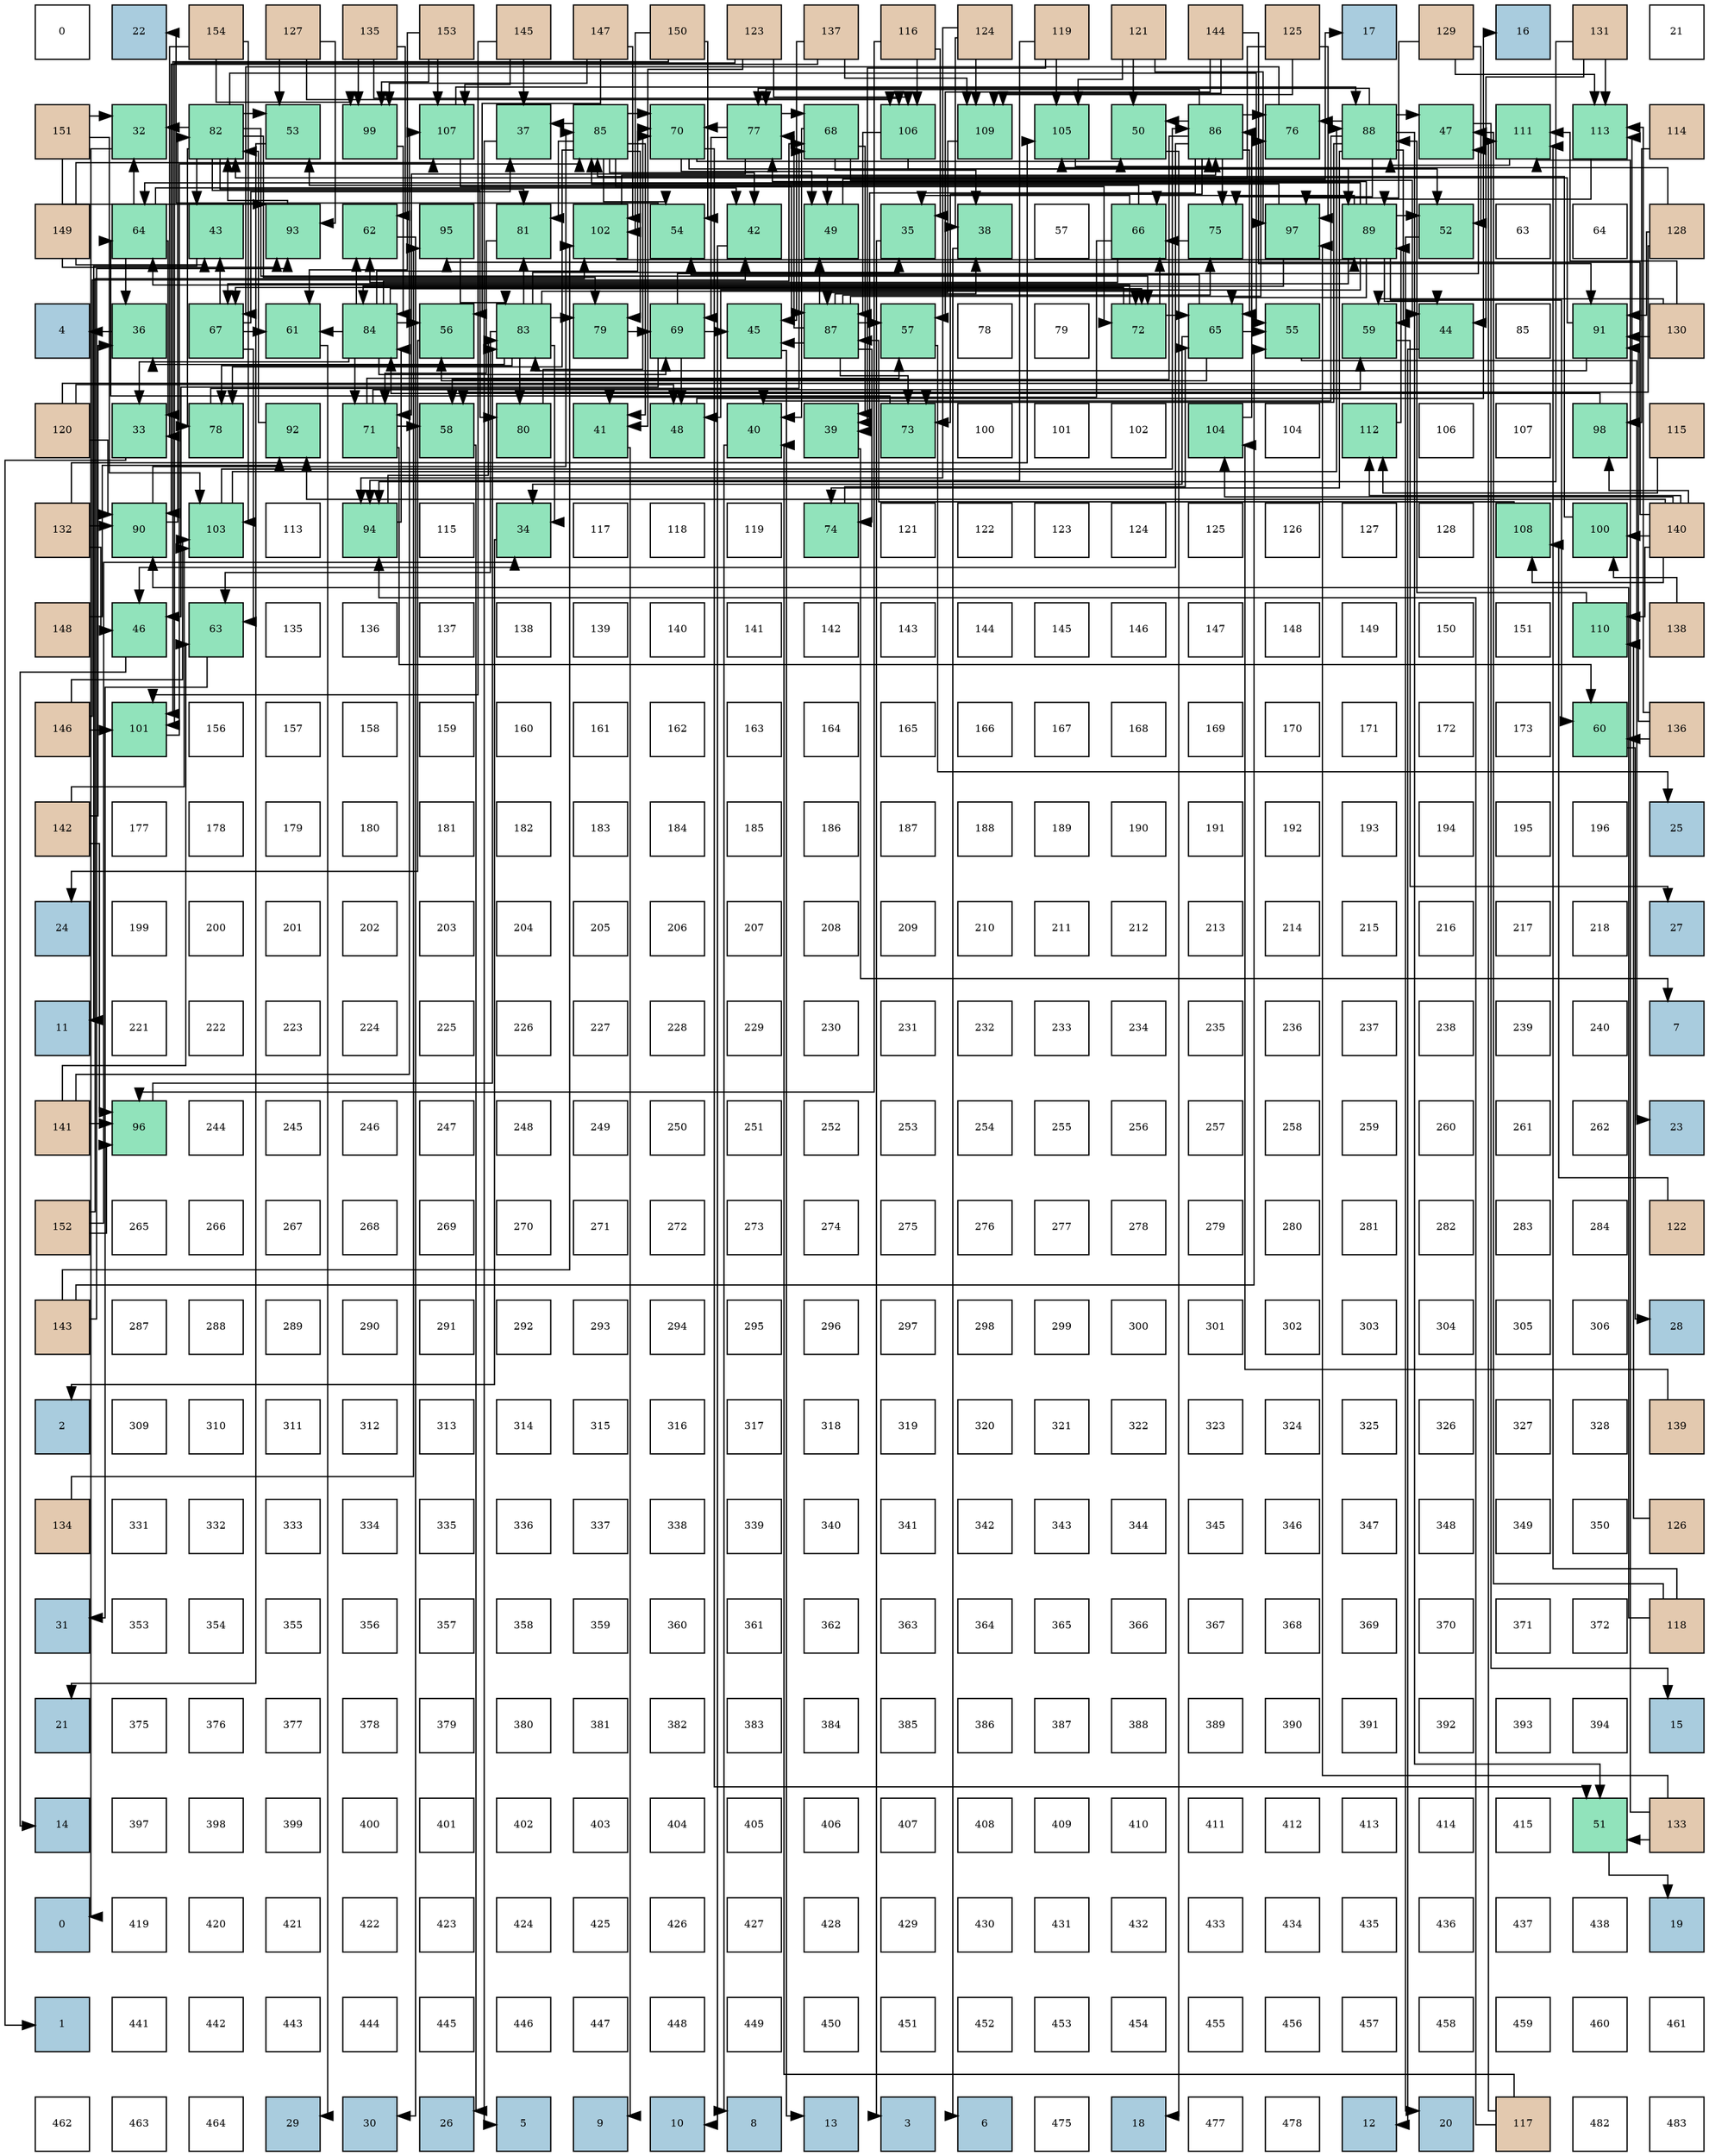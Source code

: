 digraph layout{
 rankdir=TB;
 splines=ortho;
 node [style=filled shape=square fixedsize=true width=0.6];
0[label="0", fontsize=8, fillcolor="#ffffff"];
1[label="22", fontsize=8, fillcolor="#a9ccde"];
2[label="154", fontsize=8, fillcolor="#e3c9af"];
3[label="127", fontsize=8, fillcolor="#e3c9af"];
4[label="135", fontsize=8, fillcolor="#e3c9af"];
5[label="153", fontsize=8, fillcolor="#e3c9af"];
6[label="145", fontsize=8, fillcolor="#e3c9af"];
7[label="147", fontsize=8, fillcolor="#e3c9af"];
8[label="150", fontsize=8, fillcolor="#e3c9af"];
9[label="123", fontsize=8, fillcolor="#e3c9af"];
10[label="137", fontsize=8, fillcolor="#e3c9af"];
11[label="116", fontsize=8, fillcolor="#e3c9af"];
12[label="124", fontsize=8, fillcolor="#e3c9af"];
13[label="119", fontsize=8, fillcolor="#e3c9af"];
14[label="121", fontsize=8, fillcolor="#e3c9af"];
15[label="144", fontsize=8, fillcolor="#e3c9af"];
16[label="125", fontsize=8, fillcolor="#e3c9af"];
17[label="17", fontsize=8, fillcolor="#a9ccde"];
18[label="129", fontsize=8, fillcolor="#e3c9af"];
19[label="16", fontsize=8, fillcolor="#a9ccde"];
20[label="131", fontsize=8, fillcolor="#e3c9af"];
21[label="21", fontsize=8, fillcolor="#ffffff"];
22[label="151", fontsize=8, fillcolor="#e3c9af"];
23[label="32", fontsize=8, fillcolor="#91e3bb"];
24[label="82", fontsize=8, fillcolor="#91e3bb"];
25[label="53", fontsize=8, fillcolor="#91e3bb"];
26[label="99", fontsize=8, fillcolor="#91e3bb"];
27[label="107", fontsize=8, fillcolor="#91e3bb"];
28[label="37", fontsize=8, fillcolor="#91e3bb"];
29[label="85", fontsize=8, fillcolor="#91e3bb"];
30[label="70", fontsize=8, fillcolor="#91e3bb"];
31[label="77", fontsize=8, fillcolor="#91e3bb"];
32[label="68", fontsize=8, fillcolor="#91e3bb"];
33[label="106", fontsize=8, fillcolor="#91e3bb"];
34[label="109", fontsize=8, fillcolor="#91e3bb"];
35[label="105", fontsize=8, fillcolor="#91e3bb"];
36[label="50", fontsize=8, fillcolor="#91e3bb"];
37[label="86", fontsize=8, fillcolor="#91e3bb"];
38[label="76", fontsize=8, fillcolor="#91e3bb"];
39[label="88", fontsize=8, fillcolor="#91e3bb"];
40[label="47", fontsize=8, fillcolor="#91e3bb"];
41[label="111", fontsize=8, fillcolor="#91e3bb"];
42[label="113", fontsize=8, fillcolor="#91e3bb"];
43[label="114", fontsize=8, fillcolor="#e3c9af"];
44[label="149", fontsize=8, fillcolor="#e3c9af"];
45[label="64", fontsize=8, fillcolor="#91e3bb"];
46[label="43", fontsize=8, fillcolor="#91e3bb"];
47[label="93", fontsize=8, fillcolor="#91e3bb"];
48[label="62", fontsize=8, fillcolor="#91e3bb"];
49[label="95", fontsize=8, fillcolor="#91e3bb"];
50[label="81", fontsize=8, fillcolor="#91e3bb"];
51[label="102", fontsize=8, fillcolor="#91e3bb"];
52[label="54", fontsize=8, fillcolor="#91e3bb"];
53[label="42", fontsize=8, fillcolor="#91e3bb"];
54[label="49", fontsize=8, fillcolor="#91e3bb"];
55[label="35", fontsize=8, fillcolor="#91e3bb"];
56[label="38", fontsize=8, fillcolor="#91e3bb"];
57[label="57", fontsize=8, fillcolor="#ffffff"];
58[label="66", fontsize=8, fillcolor="#91e3bb"];
59[label="75", fontsize=8, fillcolor="#91e3bb"];
60[label="97", fontsize=8, fillcolor="#91e3bb"];
61[label="89", fontsize=8, fillcolor="#91e3bb"];
62[label="52", fontsize=8, fillcolor="#91e3bb"];
63[label="63", fontsize=8, fillcolor="#ffffff"];
64[label="64", fontsize=8, fillcolor="#ffffff"];
65[label="128", fontsize=8, fillcolor="#e3c9af"];
66[label="4", fontsize=8, fillcolor="#a9ccde"];
67[label="36", fontsize=8, fillcolor="#91e3bb"];
68[label="67", fontsize=8, fillcolor="#91e3bb"];
69[label="61", fontsize=8, fillcolor="#91e3bb"];
70[label="84", fontsize=8, fillcolor="#91e3bb"];
71[label="56", fontsize=8, fillcolor="#91e3bb"];
72[label="83", fontsize=8, fillcolor="#91e3bb"];
73[label="79", fontsize=8, fillcolor="#91e3bb"];
74[label="69", fontsize=8, fillcolor="#91e3bb"];
75[label="45", fontsize=8, fillcolor="#91e3bb"];
76[label="87", fontsize=8, fillcolor="#91e3bb"];
77[label="57", fontsize=8, fillcolor="#91e3bb"];
78[label="78", fontsize=8, fillcolor="#ffffff"];
79[label="79", fontsize=8, fillcolor="#ffffff"];
80[label="72", fontsize=8, fillcolor="#91e3bb"];
81[label="65", fontsize=8, fillcolor="#91e3bb"];
82[label="55", fontsize=8, fillcolor="#91e3bb"];
83[label="59", fontsize=8, fillcolor="#91e3bb"];
84[label="44", fontsize=8, fillcolor="#91e3bb"];
85[label="85", fontsize=8, fillcolor="#ffffff"];
86[label="91", fontsize=8, fillcolor="#91e3bb"];
87[label="130", fontsize=8, fillcolor="#e3c9af"];
88[label="120", fontsize=8, fillcolor="#e3c9af"];
89[label="33", fontsize=8, fillcolor="#91e3bb"];
90[label="78", fontsize=8, fillcolor="#91e3bb"];
91[label="92", fontsize=8, fillcolor="#91e3bb"];
92[label="71", fontsize=8, fillcolor="#91e3bb"];
93[label="58", fontsize=8, fillcolor="#91e3bb"];
94[label="80", fontsize=8, fillcolor="#91e3bb"];
95[label="41", fontsize=8, fillcolor="#91e3bb"];
96[label="48", fontsize=8, fillcolor="#91e3bb"];
97[label="40", fontsize=8, fillcolor="#91e3bb"];
98[label="39", fontsize=8, fillcolor="#91e3bb"];
99[label="73", fontsize=8, fillcolor="#91e3bb"];
100[label="100", fontsize=8, fillcolor="#ffffff"];
101[label="101", fontsize=8, fillcolor="#ffffff"];
102[label="102", fontsize=8, fillcolor="#ffffff"];
103[label="104", fontsize=8, fillcolor="#91e3bb"];
104[label="104", fontsize=8, fillcolor="#ffffff"];
105[label="112", fontsize=8, fillcolor="#91e3bb"];
106[label="106", fontsize=8, fillcolor="#ffffff"];
107[label="107", fontsize=8, fillcolor="#ffffff"];
108[label="98", fontsize=8, fillcolor="#91e3bb"];
109[label="115", fontsize=8, fillcolor="#e3c9af"];
110[label="132", fontsize=8, fillcolor="#e3c9af"];
111[label="90", fontsize=8, fillcolor="#91e3bb"];
112[label="103", fontsize=8, fillcolor="#91e3bb"];
113[label="113", fontsize=8, fillcolor="#ffffff"];
114[label="94", fontsize=8, fillcolor="#91e3bb"];
115[label="115", fontsize=8, fillcolor="#ffffff"];
116[label="34", fontsize=8, fillcolor="#91e3bb"];
117[label="117", fontsize=8, fillcolor="#ffffff"];
118[label="118", fontsize=8, fillcolor="#ffffff"];
119[label="119", fontsize=8, fillcolor="#ffffff"];
120[label="74", fontsize=8, fillcolor="#91e3bb"];
121[label="121", fontsize=8, fillcolor="#ffffff"];
122[label="122", fontsize=8, fillcolor="#ffffff"];
123[label="123", fontsize=8, fillcolor="#ffffff"];
124[label="124", fontsize=8, fillcolor="#ffffff"];
125[label="125", fontsize=8, fillcolor="#ffffff"];
126[label="126", fontsize=8, fillcolor="#ffffff"];
127[label="127", fontsize=8, fillcolor="#ffffff"];
128[label="128", fontsize=8, fillcolor="#ffffff"];
129[label="108", fontsize=8, fillcolor="#91e3bb"];
130[label="100", fontsize=8, fillcolor="#91e3bb"];
131[label="140", fontsize=8, fillcolor="#e3c9af"];
132[label="148", fontsize=8, fillcolor="#e3c9af"];
133[label="46", fontsize=8, fillcolor="#91e3bb"];
134[label="63", fontsize=8, fillcolor="#91e3bb"];
135[label="135", fontsize=8, fillcolor="#ffffff"];
136[label="136", fontsize=8, fillcolor="#ffffff"];
137[label="137", fontsize=8, fillcolor="#ffffff"];
138[label="138", fontsize=8, fillcolor="#ffffff"];
139[label="139", fontsize=8, fillcolor="#ffffff"];
140[label="140", fontsize=8, fillcolor="#ffffff"];
141[label="141", fontsize=8, fillcolor="#ffffff"];
142[label="142", fontsize=8, fillcolor="#ffffff"];
143[label="143", fontsize=8, fillcolor="#ffffff"];
144[label="144", fontsize=8, fillcolor="#ffffff"];
145[label="145", fontsize=8, fillcolor="#ffffff"];
146[label="146", fontsize=8, fillcolor="#ffffff"];
147[label="147", fontsize=8, fillcolor="#ffffff"];
148[label="148", fontsize=8, fillcolor="#ffffff"];
149[label="149", fontsize=8, fillcolor="#ffffff"];
150[label="150", fontsize=8, fillcolor="#ffffff"];
151[label="151", fontsize=8, fillcolor="#ffffff"];
152[label="110", fontsize=8, fillcolor="#91e3bb"];
153[label="138", fontsize=8, fillcolor="#e3c9af"];
154[label="146", fontsize=8, fillcolor="#e3c9af"];
155[label="101", fontsize=8, fillcolor="#91e3bb"];
156[label="156", fontsize=8, fillcolor="#ffffff"];
157[label="157", fontsize=8, fillcolor="#ffffff"];
158[label="158", fontsize=8, fillcolor="#ffffff"];
159[label="159", fontsize=8, fillcolor="#ffffff"];
160[label="160", fontsize=8, fillcolor="#ffffff"];
161[label="161", fontsize=8, fillcolor="#ffffff"];
162[label="162", fontsize=8, fillcolor="#ffffff"];
163[label="163", fontsize=8, fillcolor="#ffffff"];
164[label="164", fontsize=8, fillcolor="#ffffff"];
165[label="165", fontsize=8, fillcolor="#ffffff"];
166[label="166", fontsize=8, fillcolor="#ffffff"];
167[label="167", fontsize=8, fillcolor="#ffffff"];
168[label="168", fontsize=8, fillcolor="#ffffff"];
169[label="169", fontsize=8, fillcolor="#ffffff"];
170[label="170", fontsize=8, fillcolor="#ffffff"];
171[label="171", fontsize=8, fillcolor="#ffffff"];
172[label="172", fontsize=8, fillcolor="#ffffff"];
173[label="173", fontsize=8, fillcolor="#ffffff"];
174[label="60", fontsize=8, fillcolor="#91e3bb"];
175[label="136", fontsize=8, fillcolor="#e3c9af"];
176[label="142", fontsize=8, fillcolor="#e3c9af"];
177[label="177", fontsize=8, fillcolor="#ffffff"];
178[label="178", fontsize=8, fillcolor="#ffffff"];
179[label="179", fontsize=8, fillcolor="#ffffff"];
180[label="180", fontsize=8, fillcolor="#ffffff"];
181[label="181", fontsize=8, fillcolor="#ffffff"];
182[label="182", fontsize=8, fillcolor="#ffffff"];
183[label="183", fontsize=8, fillcolor="#ffffff"];
184[label="184", fontsize=8, fillcolor="#ffffff"];
185[label="185", fontsize=8, fillcolor="#ffffff"];
186[label="186", fontsize=8, fillcolor="#ffffff"];
187[label="187", fontsize=8, fillcolor="#ffffff"];
188[label="188", fontsize=8, fillcolor="#ffffff"];
189[label="189", fontsize=8, fillcolor="#ffffff"];
190[label="190", fontsize=8, fillcolor="#ffffff"];
191[label="191", fontsize=8, fillcolor="#ffffff"];
192[label="192", fontsize=8, fillcolor="#ffffff"];
193[label="193", fontsize=8, fillcolor="#ffffff"];
194[label="194", fontsize=8, fillcolor="#ffffff"];
195[label="195", fontsize=8, fillcolor="#ffffff"];
196[label="196", fontsize=8, fillcolor="#ffffff"];
197[label="25", fontsize=8, fillcolor="#a9ccde"];
198[label="24", fontsize=8, fillcolor="#a9ccde"];
199[label="199", fontsize=8, fillcolor="#ffffff"];
200[label="200", fontsize=8, fillcolor="#ffffff"];
201[label="201", fontsize=8, fillcolor="#ffffff"];
202[label="202", fontsize=8, fillcolor="#ffffff"];
203[label="203", fontsize=8, fillcolor="#ffffff"];
204[label="204", fontsize=8, fillcolor="#ffffff"];
205[label="205", fontsize=8, fillcolor="#ffffff"];
206[label="206", fontsize=8, fillcolor="#ffffff"];
207[label="207", fontsize=8, fillcolor="#ffffff"];
208[label="208", fontsize=8, fillcolor="#ffffff"];
209[label="209", fontsize=8, fillcolor="#ffffff"];
210[label="210", fontsize=8, fillcolor="#ffffff"];
211[label="211", fontsize=8, fillcolor="#ffffff"];
212[label="212", fontsize=8, fillcolor="#ffffff"];
213[label="213", fontsize=8, fillcolor="#ffffff"];
214[label="214", fontsize=8, fillcolor="#ffffff"];
215[label="215", fontsize=8, fillcolor="#ffffff"];
216[label="216", fontsize=8, fillcolor="#ffffff"];
217[label="217", fontsize=8, fillcolor="#ffffff"];
218[label="218", fontsize=8, fillcolor="#ffffff"];
219[label="27", fontsize=8, fillcolor="#a9ccde"];
220[label="11", fontsize=8, fillcolor="#a9ccde"];
221[label="221", fontsize=8, fillcolor="#ffffff"];
222[label="222", fontsize=8, fillcolor="#ffffff"];
223[label="223", fontsize=8, fillcolor="#ffffff"];
224[label="224", fontsize=8, fillcolor="#ffffff"];
225[label="225", fontsize=8, fillcolor="#ffffff"];
226[label="226", fontsize=8, fillcolor="#ffffff"];
227[label="227", fontsize=8, fillcolor="#ffffff"];
228[label="228", fontsize=8, fillcolor="#ffffff"];
229[label="229", fontsize=8, fillcolor="#ffffff"];
230[label="230", fontsize=8, fillcolor="#ffffff"];
231[label="231", fontsize=8, fillcolor="#ffffff"];
232[label="232", fontsize=8, fillcolor="#ffffff"];
233[label="233", fontsize=8, fillcolor="#ffffff"];
234[label="234", fontsize=8, fillcolor="#ffffff"];
235[label="235", fontsize=8, fillcolor="#ffffff"];
236[label="236", fontsize=8, fillcolor="#ffffff"];
237[label="237", fontsize=8, fillcolor="#ffffff"];
238[label="238", fontsize=8, fillcolor="#ffffff"];
239[label="239", fontsize=8, fillcolor="#ffffff"];
240[label="240", fontsize=8, fillcolor="#ffffff"];
241[label="7", fontsize=8, fillcolor="#a9ccde"];
242[label="141", fontsize=8, fillcolor="#e3c9af"];
243[label="96", fontsize=8, fillcolor="#91e3bb"];
244[label="244", fontsize=8, fillcolor="#ffffff"];
245[label="245", fontsize=8, fillcolor="#ffffff"];
246[label="246", fontsize=8, fillcolor="#ffffff"];
247[label="247", fontsize=8, fillcolor="#ffffff"];
248[label="248", fontsize=8, fillcolor="#ffffff"];
249[label="249", fontsize=8, fillcolor="#ffffff"];
250[label="250", fontsize=8, fillcolor="#ffffff"];
251[label="251", fontsize=8, fillcolor="#ffffff"];
252[label="252", fontsize=8, fillcolor="#ffffff"];
253[label="253", fontsize=8, fillcolor="#ffffff"];
254[label="254", fontsize=8, fillcolor="#ffffff"];
255[label="255", fontsize=8, fillcolor="#ffffff"];
256[label="256", fontsize=8, fillcolor="#ffffff"];
257[label="257", fontsize=8, fillcolor="#ffffff"];
258[label="258", fontsize=8, fillcolor="#ffffff"];
259[label="259", fontsize=8, fillcolor="#ffffff"];
260[label="260", fontsize=8, fillcolor="#ffffff"];
261[label="261", fontsize=8, fillcolor="#ffffff"];
262[label="262", fontsize=8, fillcolor="#ffffff"];
263[label="23", fontsize=8, fillcolor="#a9ccde"];
264[label="152", fontsize=8, fillcolor="#e3c9af"];
265[label="265", fontsize=8, fillcolor="#ffffff"];
266[label="266", fontsize=8, fillcolor="#ffffff"];
267[label="267", fontsize=8, fillcolor="#ffffff"];
268[label="268", fontsize=8, fillcolor="#ffffff"];
269[label="269", fontsize=8, fillcolor="#ffffff"];
270[label="270", fontsize=8, fillcolor="#ffffff"];
271[label="271", fontsize=8, fillcolor="#ffffff"];
272[label="272", fontsize=8, fillcolor="#ffffff"];
273[label="273", fontsize=8, fillcolor="#ffffff"];
274[label="274", fontsize=8, fillcolor="#ffffff"];
275[label="275", fontsize=8, fillcolor="#ffffff"];
276[label="276", fontsize=8, fillcolor="#ffffff"];
277[label="277", fontsize=8, fillcolor="#ffffff"];
278[label="278", fontsize=8, fillcolor="#ffffff"];
279[label="279", fontsize=8, fillcolor="#ffffff"];
280[label="280", fontsize=8, fillcolor="#ffffff"];
281[label="281", fontsize=8, fillcolor="#ffffff"];
282[label="282", fontsize=8, fillcolor="#ffffff"];
283[label="283", fontsize=8, fillcolor="#ffffff"];
284[label="284", fontsize=8, fillcolor="#ffffff"];
285[label="122", fontsize=8, fillcolor="#e3c9af"];
286[label="143", fontsize=8, fillcolor="#e3c9af"];
287[label="287", fontsize=8, fillcolor="#ffffff"];
288[label="288", fontsize=8, fillcolor="#ffffff"];
289[label="289", fontsize=8, fillcolor="#ffffff"];
290[label="290", fontsize=8, fillcolor="#ffffff"];
291[label="291", fontsize=8, fillcolor="#ffffff"];
292[label="292", fontsize=8, fillcolor="#ffffff"];
293[label="293", fontsize=8, fillcolor="#ffffff"];
294[label="294", fontsize=8, fillcolor="#ffffff"];
295[label="295", fontsize=8, fillcolor="#ffffff"];
296[label="296", fontsize=8, fillcolor="#ffffff"];
297[label="297", fontsize=8, fillcolor="#ffffff"];
298[label="298", fontsize=8, fillcolor="#ffffff"];
299[label="299", fontsize=8, fillcolor="#ffffff"];
300[label="300", fontsize=8, fillcolor="#ffffff"];
301[label="301", fontsize=8, fillcolor="#ffffff"];
302[label="302", fontsize=8, fillcolor="#ffffff"];
303[label="303", fontsize=8, fillcolor="#ffffff"];
304[label="304", fontsize=8, fillcolor="#ffffff"];
305[label="305", fontsize=8, fillcolor="#ffffff"];
306[label="306", fontsize=8, fillcolor="#ffffff"];
307[label="28", fontsize=8, fillcolor="#a9ccde"];
308[label="2", fontsize=8, fillcolor="#a9ccde"];
309[label="309", fontsize=8, fillcolor="#ffffff"];
310[label="310", fontsize=8, fillcolor="#ffffff"];
311[label="311", fontsize=8, fillcolor="#ffffff"];
312[label="312", fontsize=8, fillcolor="#ffffff"];
313[label="313", fontsize=8, fillcolor="#ffffff"];
314[label="314", fontsize=8, fillcolor="#ffffff"];
315[label="315", fontsize=8, fillcolor="#ffffff"];
316[label="316", fontsize=8, fillcolor="#ffffff"];
317[label="317", fontsize=8, fillcolor="#ffffff"];
318[label="318", fontsize=8, fillcolor="#ffffff"];
319[label="319", fontsize=8, fillcolor="#ffffff"];
320[label="320", fontsize=8, fillcolor="#ffffff"];
321[label="321", fontsize=8, fillcolor="#ffffff"];
322[label="322", fontsize=8, fillcolor="#ffffff"];
323[label="323", fontsize=8, fillcolor="#ffffff"];
324[label="324", fontsize=8, fillcolor="#ffffff"];
325[label="325", fontsize=8, fillcolor="#ffffff"];
326[label="326", fontsize=8, fillcolor="#ffffff"];
327[label="327", fontsize=8, fillcolor="#ffffff"];
328[label="328", fontsize=8, fillcolor="#ffffff"];
329[label="139", fontsize=8, fillcolor="#e3c9af"];
330[label="134", fontsize=8, fillcolor="#e3c9af"];
331[label="331", fontsize=8, fillcolor="#ffffff"];
332[label="332", fontsize=8, fillcolor="#ffffff"];
333[label="333", fontsize=8, fillcolor="#ffffff"];
334[label="334", fontsize=8, fillcolor="#ffffff"];
335[label="335", fontsize=8, fillcolor="#ffffff"];
336[label="336", fontsize=8, fillcolor="#ffffff"];
337[label="337", fontsize=8, fillcolor="#ffffff"];
338[label="338", fontsize=8, fillcolor="#ffffff"];
339[label="339", fontsize=8, fillcolor="#ffffff"];
340[label="340", fontsize=8, fillcolor="#ffffff"];
341[label="341", fontsize=8, fillcolor="#ffffff"];
342[label="342", fontsize=8, fillcolor="#ffffff"];
343[label="343", fontsize=8, fillcolor="#ffffff"];
344[label="344", fontsize=8, fillcolor="#ffffff"];
345[label="345", fontsize=8, fillcolor="#ffffff"];
346[label="346", fontsize=8, fillcolor="#ffffff"];
347[label="347", fontsize=8, fillcolor="#ffffff"];
348[label="348", fontsize=8, fillcolor="#ffffff"];
349[label="349", fontsize=8, fillcolor="#ffffff"];
350[label="350", fontsize=8, fillcolor="#ffffff"];
351[label="126", fontsize=8, fillcolor="#e3c9af"];
352[label="31", fontsize=8, fillcolor="#a9ccde"];
353[label="353", fontsize=8, fillcolor="#ffffff"];
354[label="354", fontsize=8, fillcolor="#ffffff"];
355[label="355", fontsize=8, fillcolor="#ffffff"];
356[label="356", fontsize=8, fillcolor="#ffffff"];
357[label="357", fontsize=8, fillcolor="#ffffff"];
358[label="358", fontsize=8, fillcolor="#ffffff"];
359[label="359", fontsize=8, fillcolor="#ffffff"];
360[label="360", fontsize=8, fillcolor="#ffffff"];
361[label="361", fontsize=8, fillcolor="#ffffff"];
362[label="362", fontsize=8, fillcolor="#ffffff"];
363[label="363", fontsize=8, fillcolor="#ffffff"];
364[label="364", fontsize=8, fillcolor="#ffffff"];
365[label="365", fontsize=8, fillcolor="#ffffff"];
366[label="366", fontsize=8, fillcolor="#ffffff"];
367[label="367", fontsize=8, fillcolor="#ffffff"];
368[label="368", fontsize=8, fillcolor="#ffffff"];
369[label="369", fontsize=8, fillcolor="#ffffff"];
370[label="370", fontsize=8, fillcolor="#ffffff"];
371[label="371", fontsize=8, fillcolor="#ffffff"];
372[label="372", fontsize=8, fillcolor="#ffffff"];
373[label="118", fontsize=8, fillcolor="#e3c9af"];
374[label="21", fontsize=8, fillcolor="#a9ccde"];
375[label="375", fontsize=8, fillcolor="#ffffff"];
376[label="376", fontsize=8, fillcolor="#ffffff"];
377[label="377", fontsize=8, fillcolor="#ffffff"];
378[label="378", fontsize=8, fillcolor="#ffffff"];
379[label="379", fontsize=8, fillcolor="#ffffff"];
380[label="380", fontsize=8, fillcolor="#ffffff"];
381[label="381", fontsize=8, fillcolor="#ffffff"];
382[label="382", fontsize=8, fillcolor="#ffffff"];
383[label="383", fontsize=8, fillcolor="#ffffff"];
384[label="384", fontsize=8, fillcolor="#ffffff"];
385[label="385", fontsize=8, fillcolor="#ffffff"];
386[label="386", fontsize=8, fillcolor="#ffffff"];
387[label="387", fontsize=8, fillcolor="#ffffff"];
388[label="388", fontsize=8, fillcolor="#ffffff"];
389[label="389", fontsize=8, fillcolor="#ffffff"];
390[label="390", fontsize=8, fillcolor="#ffffff"];
391[label="391", fontsize=8, fillcolor="#ffffff"];
392[label="392", fontsize=8, fillcolor="#ffffff"];
393[label="393", fontsize=8, fillcolor="#ffffff"];
394[label="394", fontsize=8, fillcolor="#ffffff"];
395[label="15", fontsize=8, fillcolor="#a9ccde"];
396[label="14", fontsize=8, fillcolor="#a9ccde"];
397[label="397", fontsize=8, fillcolor="#ffffff"];
398[label="398", fontsize=8, fillcolor="#ffffff"];
399[label="399", fontsize=8, fillcolor="#ffffff"];
400[label="400", fontsize=8, fillcolor="#ffffff"];
401[label="401", fontsize=8, fillcolor="#ffffff"];
402[label="402", fontsize=8, fillcolor="#ffffff"];
403[label="403", fontsize=8, fillcolor="#ffffff"];
404[label="404", fontsize=8, fillcolor="#ffffff"];
405[label="405", fontsize=8, fillcolor="#ffffff"];
406[label="406", fontsize=8, fillcolor="#ffffff"];
407[label="407", fontsize=8, fillcolor="#ffffff"];
408[label="408", fontsize=8, fillcolor="#ffffff"];
409[label="409", fontsize=8, fillcolor="#ffffff"];
410[label="410", fontsize=8, fillcolor="#ffffff"];
411[label="411", fontsize=8, fillcolor="#ffffff"];
412[label="412", fontsize=8, fillcolor="#ffffff"];
413[label="413", fontsize=8, fillcolor="#ffffff"];
414[label="414", fontsize=8, fillcolor="#ffffff"];
415[label="415", fontsize=8, fillcolor="#ffffff"];
416[label="51", fontsize=8, fillcolor="#91e3bb"];
417[label="133", fontsize=8, fillcolor="#e3c9af"];
418[label="0", fontsize=8, fillcolor="#a9ccde"];
419[label="419", fontsize=8, fillcolor="#ffffff"];
420[label="420", fontsize=8, fillcolor="#ffffff"];
421[label="421", fontsize=8, fillcolor="#ffffff"];
422[label="422", fontsize=8, fillcolor="#ffffff"];
423[label="423", fontsize=8, fillcolor="#ffffff"];
424[label="424", fontsize=8, fillcolor="#ffffff"];
425[label="425", fontsize=8, fillcolor="#ffffff"];
426[label="426", fontsize=8, fillcolor="#ffffff"];
427[label="427", fontsize=8, fillcolor="#ffffff"];
428[label="428", fontsize=8, fillcolor="#ffffff"];
429[label="429", fontsize=8, fillcolor="#ffffff"];
430[label="430", fontsize=8, fillcolor="#ffffff"];
431[label="431", fontsize=8, fillcolor="#ffffff"];
432[label="432", fontsize=8, fillcolor="#ffffff"];
433[label="433", fontsize=8, fillcolor="#ffffff"];
434[label="434", fontsize=8, fillcolor="#ffffff"];
435[label="435", fontsize=8, fillcolor="#ffffff"];
436[label="436", fontsize=8, fillcolor="#ffffff"];
437[label="437", fontsize=8, fillcolor="#ffffff"];
438[label="438", fontsize=8, fillcolor="#ffffff"];
439[label="19", fontsize=8, fillcolor="#a9ccde"];
440[label="1", fontsize=8, fillcolor="#a9ccde"];
441[label="441", fontsize=8, fillcolor="#ffffff"];
442[label="442", fontsize=8, fillcolor="#ffffff"];
443[label="443", fontsize=8, fillcolor="#ffffff"];
444[label="444", fontsize=8, fillcolor="#ffffff"];
445[label="445", fontsize=8, fillcolor="#ffffff"];
446[label="446", fontsize=8, fillcolor="#ffffff"];
447[label="447", fontsize=8, fillcolor="#ffffff"];
448[label="448", fontsize=8, fillcolor="#ffffff"];
449[label="449", fontsize=8, fillcolor="#ffffff"];
450[label="450", fontsize=8, fillcolor="#ffffff"];
451[label="451", fontsize=8, fillcolor="#ffffff"];
452[label="452", fontsize=8, fillcolor="#ffffff"];
453[label="453", fontsize=8, fillcolor="#ffffff"];
454[label="454", fontsize=8, fillcolor="#ffffff"];
455[label="455", fontsize=8, fillcolor="#ffffff"];
456[label="456", fontsize=8, fillcolor="#ffffff"];
457[label="457", fontsize=8, fillcolor="#ffffff"];
458[label="458", fontsize=8, fillcolor="#ffffff"];
459[label="459", fontsize=8, fillcolor="#ffffff"];
460[label="460", fontsize=8, fillcolor="#ffffff"];
461[label="461", fontsize=8, fillcolor="#ffffff"];
462[label="462", fontsize=8, fillcolor="#ffffff"];
463[label="463", fontsize=8, fillcolor="#ffffff"];
464[label="464", fontsize=8, fillcolor="#ffffff"];
465[label="29", fontsize=8, fillcolor="#a9ccde"];
466[label="30", fontsize=8, fillcolor="#a9ccde"];
467[label="26", fontsize=8, fillcolor="#a9ccde"];
468[label="5", fontsize=8, fillcolor="#a9ccde"];
469[label="9", fontsize=8, fillcolor="#a9ccde"];
470[label="10", fontsize=8, fillcolor="#a9ccde"];
471[label="8", fontsize=8, fillcolor="#a9ccde"];
472[label="13", fontsize=8, fillcolor="#a9ccde"];
473[label="3", fontsize=8, fillcolor="#a9ccde"];
474[label="6", fontsize=8, fillcolor="#a9ccde"];
475[label="475", fontsize=8, fillcolor="#ffffff"];
476[label="18", fontsize=8, fillcolor="#a9ccde"];
477[label="477", fontsize=8, fillcolor="#ffffff"];
478[label="478", fontsize=8, fillcolor="#ffffff"];
479[label="12", fontsize=8, fillcolor="#a9ccde"];
480[label="20", fontsize=8, fillcolor="#a9ccde"];
481[label="117", fontsize=8, fillcolor="#e3c9af"];
482[label="482", fontsize=8, fillcolor="#ffffff"];
483[label="483", fontsize=8, fillcolor="#ffffff"];
edge [constraint=false, style=vis];23 -> 418;
89 -> 440;
116 -> 308;
55 -> 473;
67 -> 66;
28 -> 468;
56 -> 474;
98 -> 241;
97 -> 471;
95 -> 469;
53 -> 470;
46 -> 220;
84 -> 479;
75 -> 472;
133 -> 396;
40 -> 395;
96 -> 19;
54 -> 17;
36 -> 476;
416 -> 439;
62 -> 480;
25 -> 374;
52 -> 1;
82 -> 263;
71 -> 198;
77 -> 197;
93 -> 467;
83 -> 219;
174 -> 307;
69 -> 465;
48 -> 466;
134 -> 352;
45 -> 23;
45 -> 89;
45 -> 67;
45 -> 53;
81 -> 116;
81 -> 52;
81 -> 82;
81 -> 71;
58 -> 55;
58 -> 95;
58 -> 25;
58 -> 48;
68 -> 28;
68 -> 46;
68 -> 69;
68 -> 134;
32 -> 56;
32 -> 98;
32 -> 97;
32 -> 84;
74 -> 75;
74 -> 133;
74 -> 40;
74 -> 96;
30 -> 54;
30 -> 36;
30 -> 416;
30 -> 62;
92 -> 77;
92 -> 93;
92 -> 83;
92 -> 174;
80 -> 45;
80 -> 81;
80 -> 58;
80 -> 68;
99 -> 45;
120 -> 81;
59 -> 58;
38 -> 68;
31 -> 32;
31 -> 74;
31 -> 30;
31 -> 92;
90 -> 32;
73 -> 74;
94 -> 30;
50 -> 92;
24 -> 23;
24 -> 46;
24 -> 25;
24 -> 82;
24 -> 80;
24 -> 90;
24 -> 73;
24 -> 94;
24 -> 50;
72 -> 116;
72 -> 55;
72 -> 67;
72 -> 134;
72 -> 80;
72 -> 90;
72 -> 73;
72 -> 94;
72 -> 50;
70 -> 89;
70 -> 71;
70 -> 69;
70 -> 48;
70 -> 32;
70 -> 74;
70 -> 30;
70 -> 92;
70 -> 80;
29 -> 28;
29 -> 95;
29 -> 53;
29 -> 52;
29 -> 30;
29 -> 80;
29 -> 90;
29 -> 73;
29 -> 50;
37 -> 98;
37 -> 133;
37 -> 36;
37 -> 93;
37 -> 81;
37 -> 99;
37 -> 59;
37 -> 38;
37 -> 31;
76 -> 56;
76 -> 75;
76 -> 54;
76 -> 77;
76 -> 99;
76 -> 120;
76 -> 59;
76 -> 38;
76 -> 31;
39 -> 97;
39 -> 40;
39 -> 416;
39 -> 83;
39 -> 99;
39 -> 120;
39 -> 59;
39 -> 38;
39 -> 31;
61 -> 84;
61 -> 96;
61 -> 62;
61 -> 174;
61 -> 45;
61 -> 81;
61 -> 58;
61 -> 68;
61 -> 31;
111 -> 24;
111 -> 29;
86 -> 24;
86 -> 72;
91 -> 24;
47 -> 24;
114 -> 72;
114 -> 70;
49 -> 72;
243 -> 72;
60 -> 70;
60 -> 29;
108 -> 70;
26 -> 70;
130 -> 29;
155 -> 29;
51 -> 37;
51 -> 61;
112 -> 37;
112 -> 39;
103 -> 37;
35 -> 37;
33 -> 76;
33 -> 61;
27 -> 76;
27 -> 39;
129 -> 76;
34 -> 76;
152 -> 39;
41 -> 39;
105 -> 61;
42 -> 61;
43 -> 108;
109 -> 105;
11 -> 55;
11 -> 243;
11 -> 33;
481 -> 97;
481 -> 114;
481 -> 41;
373 -> 40;
373 -> 111;
373 -> 41;
13 -> 98;
13 -> 114;
13 -> 35;
88 -> 96;
88 -> 111;
88 -> 42;
14 -> 36;
14 -> 60;
14 -> 35;
285 -> 129;
9 -> 95;
9 -> 155;
9 -> 33;
12 -> 56;
12 -> 114;
12 -> 34;
16 -> 54;
16 -> 60;
16 -> 34;
351 -> 152;
3 -> 25;
3 -> 47;
3 -> 33;
65 -> 93;
65 -> 86;
65 -> 35;
18 -> 62;
18 -> 60;
18 -> 42;
87 -> 83;
87 -> 86;
87 -> 41;
20 -> 84;
20 -> 114;
20 -> 42;
110 -> 133;
110 -> 111;
110 -> 35;
417 -> 416;
417 -> 60;
417 -> 41;
330 -> 49;
4 -> 48;
4 -> 26;
4 -> 33;
175 -> 174;
175 -> 86;
175 -> 42;
10 -> 75;
10 -> 111;
10 -> 34;
153 -> 130;
329 -> 103;
131 -> 91;
131 -> 49;
131 -> 108;
131 -> 130;
131 -> 103;
131 -> 129;
131 -> 152;
131 -> 105;
242 -> 134;
242 -> 243;
242 -> 27;
176 -> 67;
176 -> 243;
176 -> 112;
286 -> 82;
286 -> 47;
286 -> 51;
15 -> 77;
15 -> 86;
15 -> 34;
6 -> 28;
6 -> 155;
6 -> 27;
154 -> 53;
154 -> 155;
154 -> 112;
7 -> 71;
7 -> 26;
7 -> 51;
132 -> 91;
44 -> 46;
44 -> 47;
44 -> 27;
8 -> 52;
8 -> 155;
8 -> 51;
22 -> 23;
22 -> 47;
22 -> 112;
264 -> 116;
264 -> 243;
264 -> 51;
5 -> 69;
5 -> 26;
5 -> 27;
2 -> 89;
2 -> 26;
2 -> 112;
edge [constraint=true, style=invis];
0 -> 22 -> 44 -> 66 -> 88 -> 110 -> 132 -> 154 -> 176 -> 198 -> 220 -> 242 -> 264 -> 286 -> 308 -> 330 -> 352 -> 374 -> 396 -> 418 -> 440 -> 462;
1 -> 23 -> 45 -> 67 -> 89 -> 111 -> 133 -> 155 -> 177 -> 199 -> 221 -> 243 -> 265 -> 287 -> 309 -> 331 -> 353 -> 375 -> 397 -> 419 -> 441 -> 463;
2 -> 24 -> 46 -> 68 -> 90 -> 112 -> 134 -> 156 -> 178 -> 200 -> 222 -> 244 -> 266 -> 288 -> 310 -> 332 -> 354 -> 376 -> 398 -> 420 -> 442 -> 464;
3 -> 25 -> 47 -> 69 -> 91 -> 113 -> 135 -> 157 -> 179 -> 201 -> 223 -> 245 -> 267 -> 289 -> 311 -> 333 -> 355 -> 377 -> 399 -> 421 -> 443 -> 465;
4 -> 26 -> 48 -> 70 -> 92 -> 114 -> 136 -> 158 -> 180 -> 202 -> 224 -> 246 -> 268 -> 290 -> 312 -> 334 -> 356 -> 378 -> 400 -> 422 -> 444 -> 466;
5 -> 27 -> 49 -> 71 -> 93 -> 115 -> 137 -> 159 -> 181 -> 203 -> 225 -> 247 -> 269 -> 291 -> 313 -> 335 -> 357 -> 379 -> 401 -> 423 -> 445 -> 467;
6 -> 28 -> 50 -> 72 -> 94 -> 116 -> 138 -> 160 -> 182 -> 204 -> 226 -> 248 -> 270 -> 292 -> 314 -> 336 -> 358 -> 380 -> 402 -> 424 -> 446 -> 468;
7 -> 29 -> 51 -> 73 -> 95 -> 117 -> 139 -> 161 -> 183 -> 205 -> 227 -> 249 -> 271 -> 293 -> 315 -> 337 -> 359 -> 381 -> 403 -> 425 -> 447 -> 469;
8 -> 30 -> 52 -> 74 -> 96 -> 118 -> 140 -> 162 -> 184 -> 206 -> 228 -> 250 -> 272 -> 294 -> 316 -> 338 -> 360 -> 382 -> 404 -> 426 -> 448 -> 470;
9 -> 31 -> 53 -> 75 -> 97 -> 119 -> 141 -> 163 -> 185 -> 207 -> 229 -> 251 -> 273 -> 295 -> 317 -> 339 -> 361 -> 383 -> 405 -> 427 -> 449 -> 471;
10 -> 32 -> 54 -> 76 -> 98 -> 120 -> 142 -> 164 -> 186 -> 208 -> 230 -> 252 -> 274 -> 296 -> 318 -> 340 -> 362 -> 384 -> 406 -> 428 -> 450 -> 472;
11 -> 33 -> 55 -> 77 -> 99 -> 121 -> 143 -> 165 -> 187 -> 209 -> 231 -> 253 -> 275 -> 297 -> 319 -> 341 -> 363 -> 385 -> 407 -> 429 -> 451 -> 473;
12 -> 34 -> 56 -> 78 -> 100 -> 122 -> 144 -> 166 -> 188 -> 210 -> 232 -> 254 -> 276 -> 298 -> 320 -> 342 -> 364 -> 386 -> 408 -> 430 -> 452 -> 474;
13 -> 35 -> 57 -> 79 -> 101 -> 123 -> 145 -> 167 -> 189 -> 211 -> 233 -> 255 -> 277 -> 299 -> 321 -> 343 -> 365 -> 387 -> 409 -> 431 -> 453 -> 475;
14 -> 36 -> 58 -> 80 -> 102 -> 124 -> 146 -> 168 -> 190 -> 212 -> 234 -> 256 -> 278 -> 300 -> 322 -> 344 -> 366 -> 388 -> 410 -> 432 -> 454 -> 476;
15 -> 37 -> 59 -> 81 -> 103 -> 125 -> 147 -> 169 -> 191 -> 213 -> 235 -> 257 -> 279 -> 301 -> 323 -> 345 -> 367 -> 389 -> 411 -> 433 -> 455 -> 477;
16 -> 38 -> 60 -> 82 -> 104 -> 126 -> 148 -> 170 -> 192 -> 214 -> 236 -> 258 -> 280 -> 302 -> 324 -> 346 -> 368 -> 390 -> 412 -> 434 -> 456 -> 478;
17 -> 39 -> 61 -> 83 -> 105 -> 127 -> 149 -> 171 -> 193 -> 215 -> 237 -> 259 -> 281 -> 303 -> 325 -> 347 -> 369 -> 391 -> 413 -> 435 -> 457 -> 479;
18 -> 40 -> 62 -> 84 -> 106 -> 128 -> 150 -> 172 -> 194 -> 216 -> 238 -> 260 -> 282 -> 304 -> 326 -> 348 -> 370 -> 392 -> 414 -> 436 -> 458 -> 480;
19 -> 41 -> 63 -> 85 -> 107 -> 129 -> 151 -> 173 -> 195 -> 217 -> 239 -> 261 -> 283 -> 305 -> 327 -> 349 -> 371 -> 393 -> 415 -> 437 -> 459 -> 481;
20 -> 42 -> 64 -> 86 -> 108 -> 130 -> 152 -> 174 -> 196 -> 218 -> 240 -> 262 -> 284 -> 306 -> 328 -> 350 -> 372 -> 394 -> 416 -> 438 -> 460 -> 482;
21 -> 43 -> 65 -> 87 -> 109 -> 131 -> 153 -> 175 -> 197 -> 219 -> 241 -> 263 -> 285 -> 307 -> 329 -> 351 -> 373 -> 395 -> 417 -> 439 -> 461 -> 483;
rank = same {0 -> 1 -> 2 -> 3 -> 4 -> 5 -> 6 -> 7 -> 8 -> 9 -> 10 -> 11 -> 12 -> 13 -> 14 -> 15 -> 16 -> 17 -> 18 -> 19 -> 20 -> 21};
rank = same {22 -> 23 -> 24 -> 25 -> 26 -> 27 -> 28 -> 29 -> 30 -> 31 -> 32 -> 33 -> 34 -> 35 -> 36 -> 37 -> 38 -> 39 -> 40 -> 41 -> 42 -> 43};
rank = same {44 -> 45 -> 46 -> 47 -> 48 -> 49 -> 50 -> 51 -> 52 -> 53 -> 54 -> 55 -> 56 -> 57 -> 58 -> 59 -> 60 -> 61 -> 62 -> 63 -> 64 -> 65};
rank = same {66 -> 67 -> 68 -> 69 -> 70 -> 71 -> 72 -> 73 -> 74 -> 75 -> 76 -> 77 -> 78 -> 79 -> 80 -> 81 -> 82 -> 83 -> 84 -> 85 -> 86 -> 87};
rank = same {88 -> 89 -> 90 -> 91 -> 92 -> 93 -> 94 -> 95 -> 96 -> 97 -> 98 -> 99 -> 100 -> 101 -> 102 -> 103 -> 104 -> 105 -> 106 -> 107 -> 108 -> 109};
rank = same {110 -> 111 -> 112 -> 113 -> 114 -> 115 -> 116 -> 117 -> 118 -> 119 -> 120 -> 121 -> 122 -> 123 -> 124 -> 125 -> 126 -> 127 -> 128 -> 129 -> 130 -> 131};
rank = same {132 -> 133 -> 134 -> 135 -> 136 -> 137 -> 138 -> 139 -> 140 -> 141 -> 142 -> 143 -> 144 -> 145 -> 146 -> 147 -> 148 -> 149 -> 150 -> 151 -> 152 -> 153};
rank = same {154 -> 155 -> 156 -> 157 -> 158 -> 159 -> 160 -> 161 -> 162 -> 163 -> 164 -> 165 -> 166 -> 167 -> 168 -> 169 -> 170 -> 171 -> 172 -> 173 -> 174 -> 175};
rank = same {176 -> 177 -> 178 -> 179 -> 180 -> 181 -> 182 -> 183 -> 184 -> 185 -> 186 -> 187 -> 188 -> 189 -> 190 -> 191 -> 192 -> 193 -> 194 -> 195 -> 196 -> 197};
rank = same {198 -> 199 -> 200 -> 201 -> 202 -> 203 -> 204 -> 205 -> 206 -> 207 -> 208 -> 209 -> 210 -> 211 -> 212 -> 213 -> 214 -> 215 -> 216 -> 217 -> 218 -> 219};
rank = same {220 -> 221 -> 222 -> 223 -> 224 -> 225 -> 226 -> 227 -> 228 -> 229 -> 230 -> 231 -> 232 -> 233 -> 234 -> 235 -> 236 -> 237 -> 238 -> 239 -> 240 -> 241};
rank = same {242 -> 243 -> 244 -> 245 -> 246 -> 247 -> 248 -> 249 -> 250 -> 251 -> 252 -> 253 -> 254 -> 255 -> 256 -> 257 -> 258 -> 259 -> 260 -> 261 -> 262 -> 263};
rank = same {264 -> 265 -> 266 -> 267 -> 268 -> 269 -> 270 -> 271 -> 272 -> 273 -> 274 -> 275 -> 276 -> 277 -> 278 -> 279 -> 280 -> 281 -> 282 -> 283 -> 284 -> 285};
rank = same {286 -> 287 -> 288 -> 289 -> 290 -> 291 -> 292 -> 293 -> 294 -> 295 -> 296 -> 297 -> 298 -> 299 -> 300 -> 301 -> 302 -> 303 -> 304 -> 305 -> 306 -> 307};
rank = same {308 -> 309 -> 310 -> 311 -> 312 -> 313 -> 314 -> 315 -> 316 -> 317 -> 318 -> 319 -> 320 -> 321 -> 322 -> 323 -> 324 -> 325 -> 326 -> 327 -> 328 -> 329};
rank = same {330 -> 331 -> 332 -> 333 -> 334 -> 335 -> 336 -> 337 -> 338 -> 339 -> 340 -> 341 -> 342 -> 343 -> 344 -> 345 -> 346 -> 347 -> 348 -> 349 -> 350 -> 351};
rank = same {352 -> 353 -> 354 -> 355 -> 356 -> 357 -> 358 -> 359 -> 360 -> 361 -> 362 -> 363 -> 364 -> 365 -> 366 -> 367 -> 368 -> 369 -> 370 -> 371 -> 372 -> 373};
rank = same {374 -> 375 -> 376 -> 377 -> 378 -> 379 -> 380 -> 381 -> 382 -> 383 -> 384 -> 385 -> 386 -> 387 -> 388 -> 389 -> 390 -> 391 -> 392 -> 393 -> 394 -> 395};
rank = same {396 -> 397 -> 398 -> 399 -> 400 -> 401 -> 402 -> 403 -> 404 -> 405 -> 406 -> 407 -> 408 -> 409 -> 410 -> 411 -> 412 -> 413 -> 414 -> 415 -> 416 -> 417};
rank = same {418 -> 419 -> 420 -> 421 -> 422 -> 423 -> 424 -> 425 -> 426 -> 427 -> 428 -> 429 -> 430 -> 431 -> 432 -> 433 -> 434 -> 435 -> 436 -> 437 -> 438 -> 439};
rank = same {440 -> 441 -> 442 -> 443 -> 444 -> 445 -> 446 -> 447 -> 448 -> 449 -> 450 -> 451 -> 452 -> 453 -> 454 -> 455 -> 456 -> 457 -> 458 -> 459 -> 460 -> 461};
rank = same {462 -> 463 -> 464 -> 465 -> 466 -> 467 -> 468 -> 469 -> 470 -> 471 -> 472 -> 473 -> 474 -> 475 -> 476 -> 477 -> 478 -> 479 -> 480 -> 481 -> 482 -> 483};
}